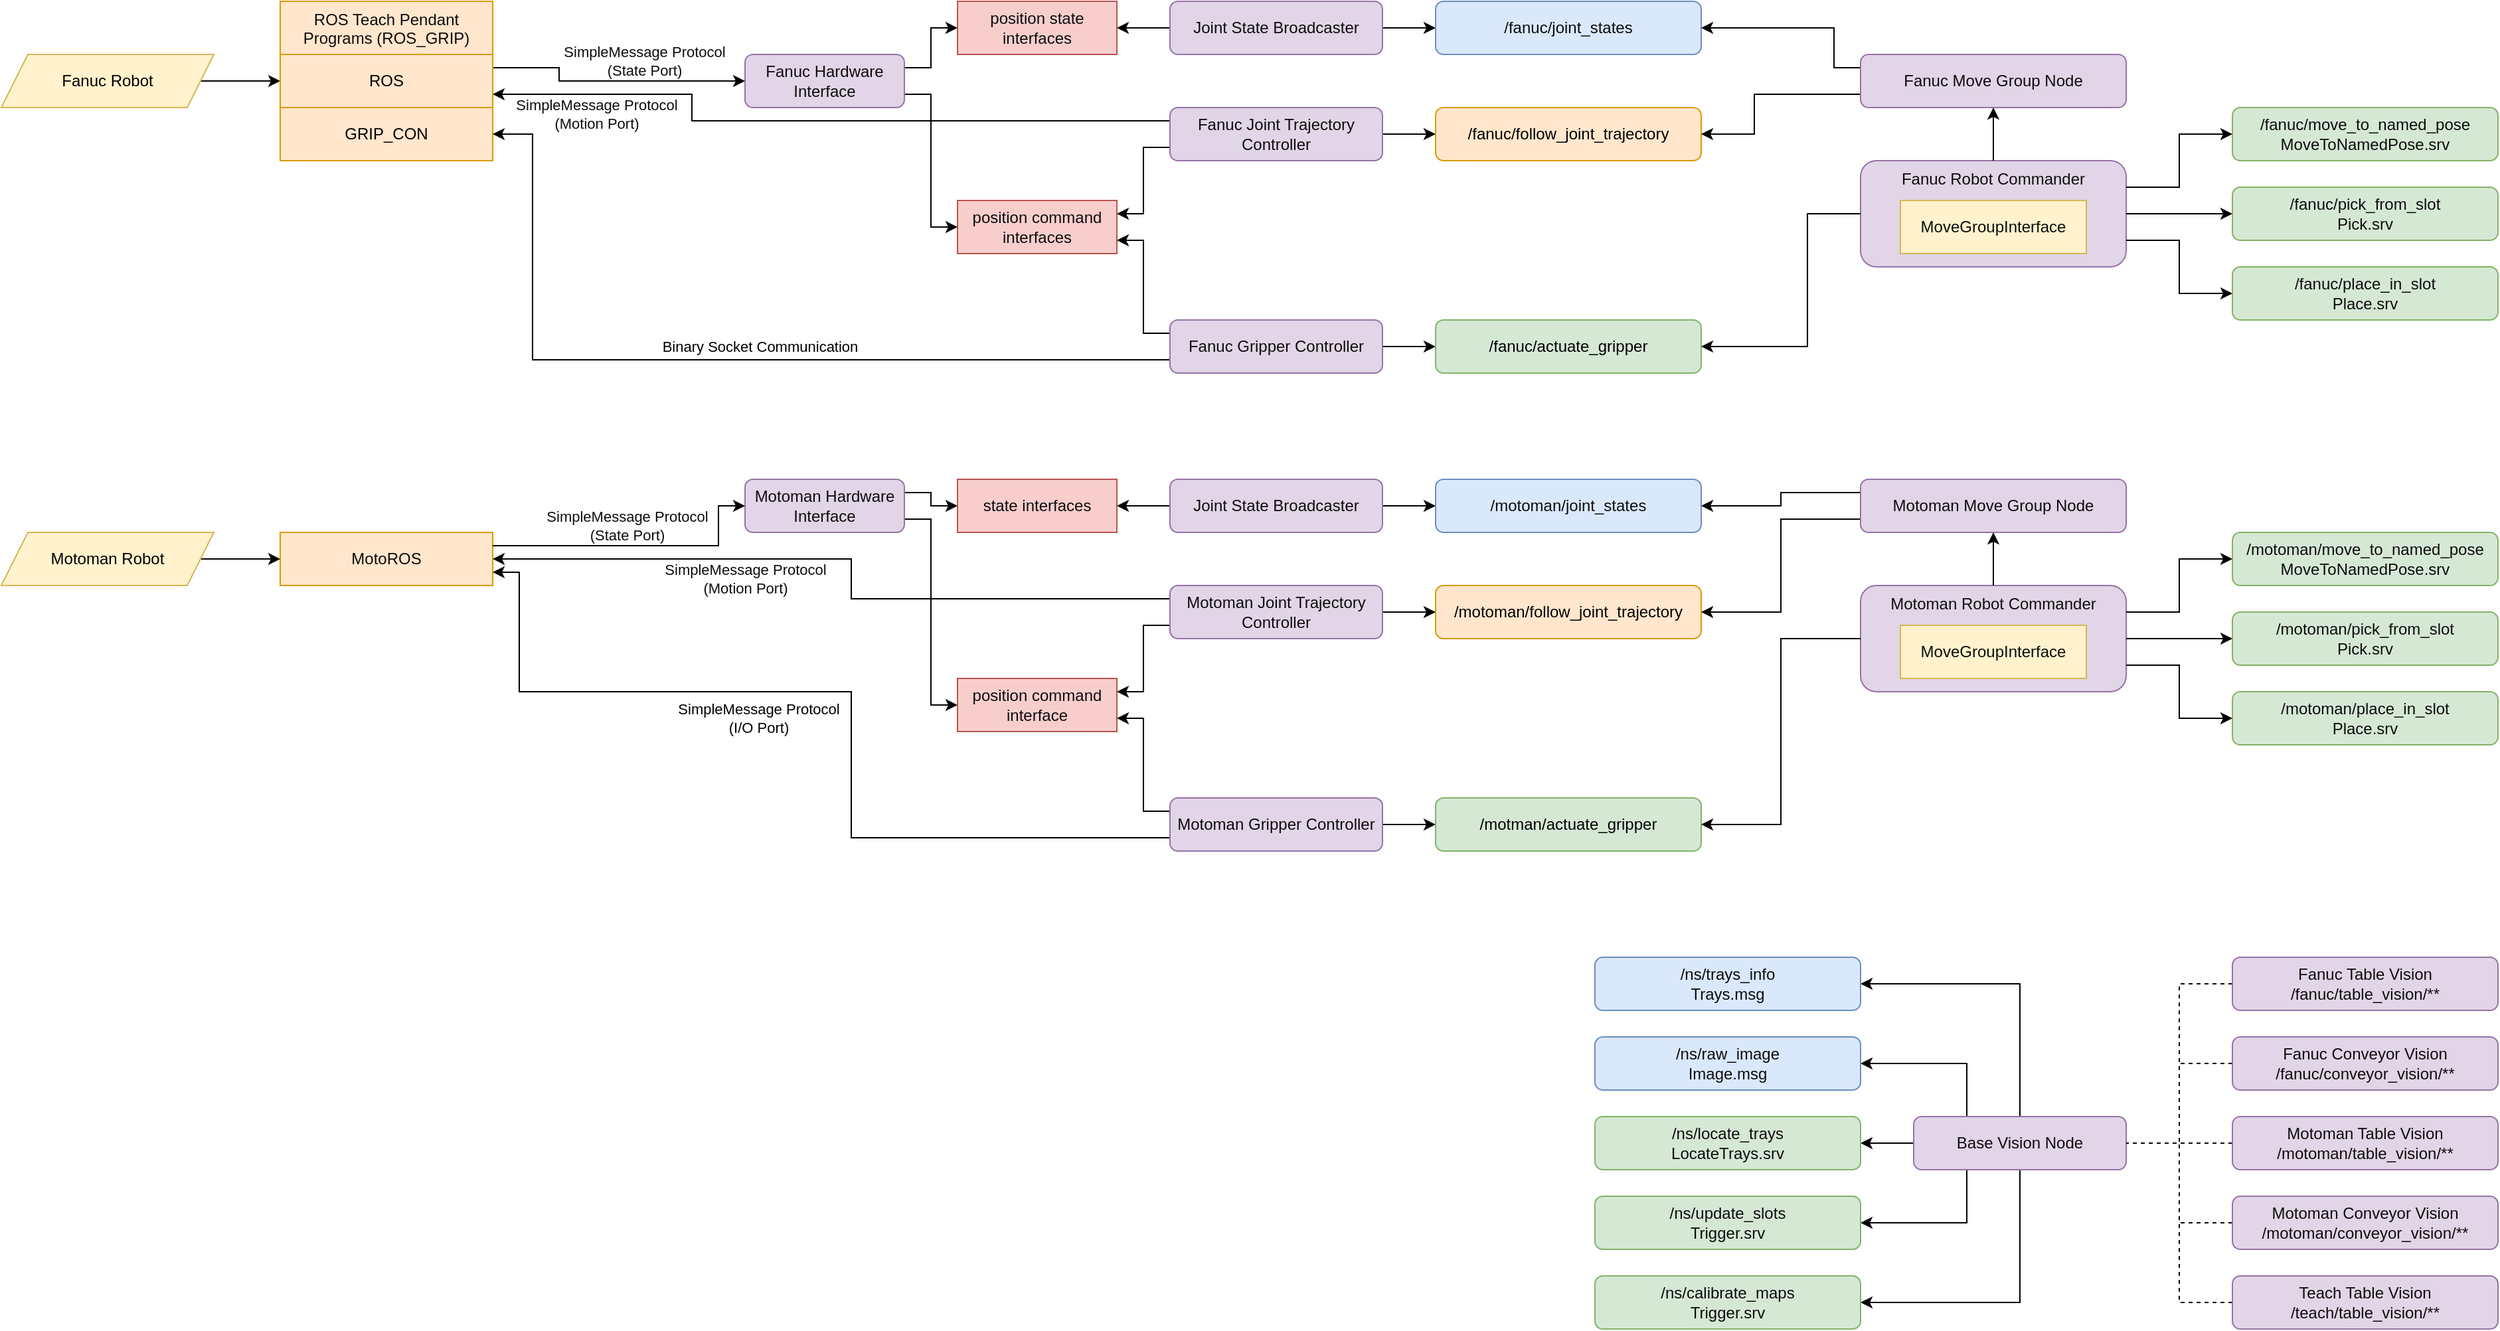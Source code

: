 <mxfile version="24.8.0">
  <diagram id="QBUHHT3jVOCJc5poJwKL" name="node_diagram">
    <mxGraphModel dx="1640" dy="1138" grid="1" gridSize="10" guides="1" tooltips="1" connect="1" arrows="1" fold="1" page="1" pageScale="1" pageWidth="3000" pageHeight="1500" math="0" shadow="0">
      <root>
        <mxCell id="0" />
        <mxCell id="1" parent="0" />
        <mxCell id="3qK1JiZfvpJ62H7woJvW-8" value="ROS Teach Pendant Programs (ROS_GRIP)" style="rounded=0;whiteSpace=wrap;html=1;fillColor=#ffe6cc;strokeColor=#d79b00;fontColor=#0d0d0d;horizontal=1;verticalAlign=top;" parent="1" vertex="1">
          <mxGeometry x="290" y="120" width="160" height="120" as="geometry" />
        </mxCell>
        <mxCell id="3qK1JiZfvpJ62H7woJvW-1" style="edgeStyle=orthogonalEdgeStyle;rounded=0;orthogonalLoop=1;jettySize=auto;html=1;exitX=1;exitY=0.5;exitDx=0;exitDy=0;entryX=0;entryY=0.5;entryDx=0;entryDy=0;fontColor=#0d0d0d;" parent="1" source="3qK1JiZfvpJ62H7woJvW-2" target="3qK1JiZfvpJ62H7woJvW-8" edge="1">
          <mxGeometry relative="1" as="geometry" />
        </mxCell>
        <mxCell id="3qK1JiZfvpJ62H7woJvW-2" value="Fanuc Robot" style="shape=parallelogram;perimeter=parallelogramPerimeter;whiteSpace=wrap;html=1;fixedSize=1;fillColor=#fff2cc;strokeColor=#d6b656;" parent="1" vertex="1">
          <mxGeometry x="80" y="160" width="160" height="40" as="geometry" />
        </mxCell>
        <mxCell id="3qK1JiZfvpJ62H7woJvW-21" style="edgeStyle=orthogonalEdgeStyle;rounded=0;orthogonalLoop=1;jettySize=auto;html=1;exitX=1;exitY=0.25;exitDx=0;exitDy=0;entryX=0;entryY=0.5;entryDx=0;entryDy=0;" parent="1" source="3qK1JiZfvpJ62H7woJvW-5" target="3qK1JiZfvpJ62H7woJvW-9" edge="1">
          <mxGeometry relative="1" as="geometry" />
        </mxCell>
        <mxCell id="3qK1JiZfvpJ62H7woJvW-23" style="edgeStyle=orthogonalEdgeStyle;rounded=0;orthogonalLoop=1;jettySize=auto;html=1;exitX=1;exitY=0.75;exitDx=0;exitDy=0;entryX=0;entryY=0.5;entryDx=0;entryDy=0;" parent="1" source="3qK1JiZfvpJ62H7woJvW-5" target="3qK1JiZfvpJ62H7woJvW-10" edge="1">
          <mxGeometry relative="1" as="geometry" />
        </mxCell>
        <mxCell id="3qK1JiZfvpJ62H7woJvW-5" value="Fanuc Hardware Interface" style="rounded=1;whiteSpace=wrap;html=1;fillColor=#e1d5e7;strokeColor=#9673a6;fontColor=#0d0d0d;" parent="1" vertex="1">
          <mxGeometry x="640" y="160" width="120" height="40" as="geometry" />
        </mxCell>
        <mxCell id="3qK1JiZfvpJ62H7woJvW-6" style="edgeStyle=orthogonalEdgeStyle;rounded=0;orthogonalLoop=1;jettySize=auto;html=1;exitX=1;exitY=0.25;exitDx=0;exitDy=0;entryX=0;entryY=0.5;entryDx=0;entryDy=0;startArrow=none;startFill=0;fontColor=#0d0d0d;" parent="1" source="3qK1JiZfvpJ62H7woJvW-19" target="3qK1JiZfvpJ62H7woJvW-5" edge="1">
          <mxGeometry relative="1" as="geometry">
            <Array as="points">
              <mxPoint x="500" y="170" />
              <mxPoint x="500" y="180" />
            </Array>
            <mxPoint x="450.0" y="170" as="sourcePoint" />
            <mxPoint x="650.0" y="180" as="targetPoint" />
          </mxGeometry>
        </mxCell>
        <mxCell id="3qK1JiZfvpJ62H7woJvW-7" value="SimpleMessage Protocol&lt;br&gt;(State Port)" style="edgeLabel;html=1;align=center;verticalAlign=middle;resizable=0;points=[];fontColor=#0d0d0d;labelBackgroundColor=none;" parent="3qK1JiZfvpJ62H7woJvW-6" vertex="1" connectable="0">
          <mxGeometry x="0.25" y="-1" relative="1" as="geometry">
            <mxPoint x="-1" y="-16" as="offset" />
          </mxGeometry>
        </mxCell>
        <mxCell id="3qK1JiZfvpJ62H7woJvW-27" value="SimpleMessage Protocol&lt;br&gt;(Motion Port)" style="edgeLabel;html=1;align=center;verticalAlign=middle;resizable=0;points=[];fontColor=#0d0d0d;labelBackgroundColor=none;" parent="3qK1JiZfvpJ62H7woJvW-6" vertex="1" connectable="0">
          <mxGeometry x="0.25" y="-1" relative="1" as="geometry">
            <mxPoint x="-37" y="24" as="offset" />
          </mxGeometry>
        </mxCell>
        <mxCell id="3qK1JiZfvpJ62H7woJvW-9" value="position state interfaces" style="rounded=0;whiteSpace=wrap;html=1;fillColor=#f8cecc;strokeColor=#b85450;fontColor=#0d0d0d;" parent="1" vertex="1">
          <mxGeometry x="800" y="120" width="120" height="40" as="geometry" />
        </mxCell>
        <mxCell id="3qK1JiZfvpJ62H7woJvW-10" value="position command interfaces" style="rounded=0;whiteSpace=wrap;html=1;fillColor=#f8cecc;strokeColor=#b85450;fontColor=#0d0d0d;" parent="1" vertex="1">
          <mxGeometry x="800" y="270" width="120" height="40" as="geometry" />
        </mxCell>
        <mxCell id="3qK1JiZfvpJ62H7woJvW-11" style="edgeStyle=orthogonalEdgeStyle;rounded=0;orthogonalLoop=1;jettySize=auto;html=1;exitX=1;exitY=0.5;exitDx=0;exitDy=0;entryX=0;entryY=0.5;entryDx=0;entryDy=0;fontColor=#0d0d0d;" parent="1" source="3qK1JiZfvpJ62H7woJvW-13" target="3qK1JiZfvpJ62H7woJvW-17" edge="1">
          <mxGeometry relative="1" as="geometry" />
        </mxCell>
        <mxCell id="3qK1JiZfvpJ62H7woJvW-12" style="edgeStyle=orthogonalEdgeStyle;rounded=0;orthogonalLoop=1;jettySize=auto;html=1;exitX=0;exitY=0.5;exitDx=0;exitDy=0;fontColor=#0d0d0d;" parent="1" source="3qK1JiZfvpJ62H7woJvW-13" target="3qK1JiZfvpJ62H7woJvW-9" edge="1">
          <mxGeometry relative="1" as="geometry" />
        </mxCell>
        <mxCell id="3qK1JiZfvpJ62H7woJvW-13" value="Joint State Broadcaster" style="rounded=1;whiteSpace=wrap;html=1;fillColor=#e1d5e7;strokeColor=#9673a6;fontColor=#0d0d0d;" parent="1" vertex="1">
          <mxGeometry x="960" y="120" width="160" height="40" as="geometry" />
        </mxCell>
        <mxCell id="3qK1JiZfvpJ62H7woJvW-14" style="edgeStyle=orthogonalEdgeStyle;rounded=0;orthogonalLoop=1;jettySize=auto;html=1;exitX=1;exitY=0.5;exitDx=0;exitDy=0;entryX=0;entryY=0.5;entryDx=0;entryDy=0;fontColor=#0d0d0d;" parent="1" source="3qK1JiZfvpJ62H7woJvW-16" target="3qK1JiZfvpJ62H7woJvW-18" edge="1">
          <mxGeometry relative="1" as="geometry" />
        </mxCell>
        <mxCell id="3qK1JiZfvpJ62H7woJvW-26" style="edgeStyle=orthogonalEdgeStyle;rounded=0;orthogonalLoop=1;jettySize=auto;html=1;exitX=0;exitY=0.25;exitDx=0;exitDy=0;entryX=1;entryY=0.75;entryDx=0;entryDy=0;" parent="1" source="3qK1JiZfvpJ62H7woJvW-16" target="3qK1JiZfvpJ62H7woJvW-19" edge="1">
          <mxGeometry relative="1" as="geometry">
            <Array as="points">
              <mxPoint x="600" y="210" />
              <mxPoint x="600" y="190" />
            </Array>
          </mxGeometry>
        </mxCell>
        <mxCell id="3qK1JiZfvpJ62H7woJvW-34" style="edgeStyle=orthogonalEdgeStyle;rounded=0;orthogonalLoop=1;jettySize=auto;html=1;exitX=0;exitY=0.75;exitDx=0;exitDy=0;entryX=1;entryY=0.25;entryDx=0;entryDy=0;" parent="1" source="3qK1JiZfvpJ62H7woJvW-16" target="3qK1JiZfvpJ62H7woJvW-10" edge="1">
          <mxGeometry relative="1" as="geometry" />
        </mxCell>
        <mxCell id="3qK1JiZfvpJ62H7woJvW-16" value="Fanuc Joint Trajectory Controller" style="rounded=1;whiteSpace=wrap;html=1;fillColor=#e1d5e7;strokeColor=#9673a6;fontColor=#0d0d0d;" parent="1" vertex="1">
          <mxGeometry x="960" y="200" width="160" height="40" as="geometry" />
        </mxCell>
        <mxCell id="3qK1JiZfvpJ62H7woJvW-17" value="/fanuc/joint_states" style="rounded=1;whiteSpace=wrap;html=1;fillColor=#dae8fc;strokeColor=#6c8ebf;fontColor=#0d0d0d;" parent="1" vertex="1">
          <mxGeometry x="1160" y="120" width="200" height="40" as="geometry" />
        </mxCell>
        <mxCell id="3qK1JiZfvpJ62H7woJvW-18" value="/fanuc/follow_joint_trajectory" style="rounded=1;whiteSpace=wrap;html=1;fillColor=#ffe6cc;strokeColor=#d79b00;" parent="1" vertex="1">
          <mxGeometry x="1160" y="200" width="200" height="40" as="geometry" />
        </mxCell>
        <mxCell id="3qK1JiZfvpJ62H7woJvW-19" value="ROS" style="rounded=0;whiteSpace=wrap;html=1;fillColor=#ffe6cc;strokeColor=#d79b00;" parent="1" vertex="1">
          <mxGeometry x="290" y="160" width="160" height="40" as="geometry" />
        </mxCell>
        <mxCell id="3qK1JiZfvpJ62H7woJvW-20" value="GRIP_CON" style="rounded=0;whiteSpace=wrap;html=1;fillColor=#ffe6cc;strokeColor=#d79b00;" parent="1" vertex="1">
          <mxGeometry x="290" y="200" width="160" height="40" as="geometry" />
        </mxCell>
        <mxCell id="3qK1JiZfvpJ62H7woJvW-29" style="edgeStyle=orthogonalEdgeStyle;rounded=0;orthogonalLoop=1;jettySize=auto;html=1;exitX=0;exitY=0.75;exitDx=0;exitDy=0;entryX=1;entryY=0.5;entryDx=0;entryDy=0;" parent="1" source="3qK1JiZfvpJ62H7woJvW-28" target="3qK1JiZfvpJ62H7woJvW-20" edge="1">
          <mxGeometry relative="1" as="geometry">
            <mxPoint x="960.0" y="400" as="sourcePoint" />
            <mxPoint x="450.0" y="230" as="targetPoint" />
            <Array as="points">
              <mxPoint x="480" y="390" />
              <mxPoint x="480" y="220" />
            </Array>
          </mxGeometry>
        </mxCell>
        <mxCell id="3qK1JiZfvpJ62H7woJvW-30" value="Binary Socket Communication" style="edgeLabel;html=1;align=center;verticalAlign=middle;resizable=0;points=[];labelBackgroundColor=none;" parent="3qK1JiZfvpJ62H7woJvW-29" vertex="1" connectable="0">
          <mxGeometry x="-0.037" y="2" relative="1" as="geometry">
            <mxPoint x="18" y="-12" as="offset" />
          </mxGeometry>
        </mxCell>
        <mxCell id="3qK1JiZfvpJ62H7woJvW-32" style="edgeStyle=orthogonalEdgeStyle;rounded=0;orthogonalLoop=1;jettySize=auto;html=1;exitX=1;exitY=0.5;exitDx=0;exitDy=0;entryX=0;entryY=0.5;entryDx=0;entryDy=0;" parent="1" source="3qK1JiZfvpJ62H7woJvW-28" target="3qK1JiZfvpJ62H7woJvW-31" edge="1">
          <mxGeometry relative="1" as="geometry" />
        </mxCell>
        <mxCell id="3qK1JiZfvpJ62H7woJvW-35" style="edgeStyle=orthogonalEdgeStyle;rounded=0;orthogonalLoop=1;jettySize=auto;html=1;exitX=0;exitY=0.25;exitDx=0;exitDy=0;entryX=1;entryY=0.75;entryDx=0;entryDy=0;" parent="1" source="3qK1JiZfvpJ62H7woJvW-28" target="3qK1JiZfvpJ62H7woJvW-10" edge="1">
          <mxGeometry relative="1" as="geometry" />
        </mxCell>
        <mxCell id="3qK1JiZfvpJ62H7woJvW-28" value="Fanuc Gripper Controller" style="rounded=1;whiteSpace=wrap;html=1;fillColor=#e1d5e7;strokeColor=#9673a6;fontColor=#0d0d0d;" parent="1" vertex="1">
          <mxGeometry x="960" y="360" width="160" height="40" as="geometry" />
        </mxCell>
        <mxCell id="3qK1JiZfvpJ62H7woJvW-31" value="/fanuc/actuate_gripper" style="rounded=1;whiteSpace=wrap;html=1;fillColor=#d5e8d4;strokeColor=#82b366;" parent="1" vertex="1">
          <mxGeometry x="1160" y="360" width="200" height="40" as="geometry" />
        </mxCell>
        <mxCell id="3qK1JiZfvpJ62H7woJvW-36" value="MotoROS" style="rounded=0;whiteSpace=wrap;html=1;fillColor=#ffe6cc;strokeColor=#d79b00;fontColor=#0d0d0d;horizontal=1;verticalAlign=middle;" parent="1" vertex="1">
          <mxGeometry x="290" y="520" width="160" height="40" as="geometry" />
        </mxCell>
        <mxCell id="3qK1JiZfvpJ62H7woJvW-37" style="edgeStyle=orthogonalEdgeStyle;rounded=0;orthogonalLoop=1;jettySize=auto;html=1;exitX=1;exitY=0.5;exitDx=0;exitDy=0;entryX=0;entryY=0.5;entryDx=0;entryDy=0;fontColor=#0d0d0d;" parent="1" source="3qK1JiZfvpJ62H7woJvW-38" target="3qK1JiZfvpJ62H7woJvW-36" edge="1">
          <mxGeometry relative="1" as="geometry" />
        </mxCell>
        <mxCell id="3qK1JiZfvpJ62H7woJvW-38" value="Motoman Robot" style="shape=parallelogram;perimeter=parallelogramPerimeter;whiteSpace=wrap;html=1;fixedSize=1;fillColor=#fff2cc;strokeColor=#d6b656;" parent="1" vertex="1">
          <mxGeometry x="80" y="520" width="160" height="40" as="geometry" />
        </mxCell>
        <mxCell id="3qK1JiZfvpJ62H7woJvW-39" style="edgeStyle=orthogonalEdgeStyle;rounded=0;orthogonalLoop=1;jettySize=auto;html=1;exitX=1;exitY=0.25;exitDx=0;exitDy=0;entryX=0;entryY=0.5;entryDx=0;entryDy=0;" parent="1" source="3qK1JiZfvpJ62H7woJvW-41" target="3qK1JiZfvpJ62H7woJvW-45" edge="1">
          <mxGeometry relative="1" as="geometry" />
        </mxCell>
        <mxCell id="3qK1JiZfvpJ62H7woJvW-40" style="edgeStyle=orthogonalEdgeStyle;rounded=0;orthogonalLoop=1;jettySize=auto;html=1;exitX=1;exitY=0.75;exitDx=0;exitDy=0;entryX=0;entryY=0.5;entryDx=0;entryDy=0;" parent="1" source="3qK1JiZfvpJ62H7woJvW-41" target="3qK1JiZfvpJ62H7woJvW-46" edge="1">
          <mxGeometry relative="1" as="geometry" />
        </mxCell>
        <mxCell id="3qK1JiZfvpJ62H7woJvW-41" value="Motoman Hardware Interface" style="rounded=1;whiteSpace=wrap;html=1;fillColor=#e1d5e7;strokeColor=#9673a6;fontColor=#0d0d0d;" parent="1" vertex="1">
          <mxGeometry x="640" y="480" width="120" height="40" as="geometry" />
        </mxCell>
        <mxCell id="3qK1JiZfvpJ62H7woJvW-42" style="edgeStyle=orthogonalEdgeStyle;rounded=0;orthogonalLoop=1;jettySize=auto;html=1;exitX=1;exitY=0.25;exitDx=0;exitDy=0;entryX=0;entryY=0.5;entryDx=0;entryDy=0;startArrow=none;startFill=0;fontColor=#0d0d0d;" parent="1" target="3qK1JiZfvpJ62H7woJvW-41" edge="1">
          <mxGeometry relative="1" as="geometry">
            <Array as="points">
              <mxPoint x="620" y="530" />
              <mxPoint x="620" y="500" />
            </Array>
            <mxPoint x="450" y="530" as="sourcePoint" />
            <mxPoint x="650.0" y="540" as="targetPoint" />
          </mxGeometry>
        </mxCell>
        <mxCell id="3qK1JiZfvpJ62H7woJvW-43" value="SimpleMessage Protocol&lt;br&gt;(State Port)" style="edgeLabel;html=1;align=center;verticalAlign=middle;resizable=0;points=[];fontColor=#0d0d0d;labelBackgroundColor=none;" parent="3qK1JiZfvpJ62H7woJvW-42" vertex="1" connectable="0">
          <mxGeometry x="0.25" y="-1" relative="1" as="geometry">
            <mxPoint x="-37" y="-16" as="offset" />
          </mxGeometry>
        </mxCell>
        <mxCell id="3qK1JiZfvpJ62H7woJvW-44" value="SimpleMessage Protocol&lt;br&gt;(Motion Port)" style="edgeLabel;html=1;align=center;verticalAlign=middle;resizable=0;points=[];fontColor=#0d0d0d;labelBackgroundColor=none;" parent="3qK1JiZfvpJ62H7woJvW-42" vertex="1" connectable="0">
          <mxGeometry x="0.25" y="-1" relative="1" as="geometry">
            <mxPoint x="52" y="24" as="offset" />
          </mxGeometry>
        </mxCell>
        <mxCell id="3qK1JiZfvpJ62H7woJvW-45" value="state interfaces" style="rounded=0;whiteSpace=wrap;html=1;fillColor=#f8cecc;strokeColor=#b85450;fontColor=#0d0d0d;" parent="1" vertex="1">
          <mxGeometry x="800" y="480" width="120" height="40" as="geometry" />
        </mxCell>
        <mxCell id="3qK1JiZfvpJ62H7woJvW-46" value="position command interface" style="rounded=0;whiteSpace=wrap;html=1;fillColor=#f8cecc;strokeColor=#b85450;fontColor=#0d0d0d;" parent="1" vertex="1">
          <mxGeometry x="800" y="630" width="120" height="40" as="geometry" />
        </mxCell>
        <mxCell id="3qK1JiZfvpJ62H7woJvW-47" style="edgeStyle=orthogonalEdgeStyle;rounded=0;orthogonalLoop=1;jettySize=auto;html=1;exitX=1;exitY=0.5;exitDx=0;exitDy=0;entryX=0;entryY=0.5;entryDx=0;entryDy=0;fontColor=#0d0d0d;" parent="1" source="3qK1JiZfvpJ62H7woJvW-49" target="3qK1JiZfvpJ62H7woJvW-54" edge="1">
          <mxGeometry relative="1" as="geometry" />
        </mxCell>
        <mxCell id="3qK1JiZfvpJ62H7woJvW-48" style="edgeStyle=orthogonalEdgeStyle;rounded=0;orthogonalLoop=1;jettySize=auto;html=1;exitX=0;exitY=0.5;exitDx=0;exitDy=0;fontColor=#0d0d0d;" parent="1" source="3qK1JiZfvpJ62H7woJvW-49" target="3qK1JiZfvpJ62H7woJvW-45" edge="1">
          <mxGeometry relative="1" as="geometry" />
        </mxCell>
        <mxCell id="3qK1JiZfvpJ62H7woJvW-49" value="Joint State Broadcaster" style="rounded=1;whiteSpace=wrap;html=1;fillColor=#e1d5e7;strokeColor=#9673a6;fontColor=#0d0d0d;" parent="1" vertex="1">
          <mxGeometry x="960" y="480" width="160" height="40" as="geometry" />
        </mxCell>
        <mxCell id="3qK1JiZfvpJ62H7woJvW-50" style="edgeStyle=orthogonalEdgeStyle;rounded=0;orthogonalLoop=1;jettySize=auto;html=1;exitX=1;exitY=0.5;exitDx=0;exitDy=0;entryX=0;entryY=0.5;entryDx=0;entryDy=0;fontColor=#0d0d0d;" parent="1" source="3qK1JiZfvpJ62H7woJvW-53" target="3qK1JiZfvpJ62H7woJvW-55" edge="1">
          <mxGeometry relative="1" as="geometry" />
        </mxCell>
        <mxCell id="3qK1JiZfvpJ62H7woJvW-51" style="edgeStyle=orthogonalEdgeStyle;rounded=0;orthogonalLoop=1;jettySize=auto;html=1;exitX=0;exitY=0.25;exitDx=0;exitDy=0;entryX=1;entryY=0.5;entryDx=0;entryDy=0;" parent="1" source="3qK1JiZfvpJ62H7woJvW-53" target="3qK1JiZfvpJ62H7woJvW-36" edge="1">
          <mxGeometry relative="1" as="geometry">
            <Array as="points">
              <mxPoint x="720" y="570" />
              <mxPoint x="720" y="540" />
            </Array>
            <mxPoint x="450" y="550" as="targetPoint" />
          </mxGeometry>
        </mxCell>
        <mxCell id="3qK1JiZfvpJ62H7woJvW-52" style="edgeStyle=orthogonalEdgeStyle;rounded=0;orthogonalLoop=1;jettySize=auto;html=1;exitX=0;exitY=0.75;exitDx=0;exitDy=0;entryX=1;entryY=0.25;entryDx=0;entryDy=0;" parent="1" source="3qK1JiZfvpJ62H7woJvW-53" target="3qK1JiZfvpJ62H7woJvW-46" edge="1">
          <mxGeometry relative="1" as="geometry" />
        </mxCell>
        <mxCell id="3qK1JiZfvpJ62H7woJvW-53" value="Motoman Joint Trajectory Controller" style="rounded=1;whiteSpace=wrap;html=1;fillColor=#e1d5e7;strokeColor=#9673a6;fontColor=#0d0d0d;" parent="1" vertex="1">
          <mxGeometry x="960" y="560" width="160" height="40" as="geometry" />
        </mxCell>
        <mxCell id="3qK1JiZfvpJ62H7woJvW-54" value="/motoman/joint_states" style="rounded=1;whiteSpace=wrap;html=1;fillColor=#dae8fc;strokeColor=#6c8ebf;fontColor=#0d0d0d;" parent="1" vertex="1">
          <mxGeometry x="1160" y="480" width="200" height="40" as="geometry" />
        </mxCell>
        <mxCell id="3qK1JiZfvpJ62H7woJvW-55" value="/motoman/follow_joint_trajectory" style="rounded=1;whiteSpace=wrap;html=1;fillColor=#ffe6cc;strokeColor=#d79b00;" parent="1" vertex="1">
          <mxGeometry x="1160" y="560" width="200" height="40" as="geometry" />
        </mxCell>
        <mxCell id="3qK1JiZfvpJ62H7woJvW-60" style="edgeStyle=orthogonalEdgeStyle;rounded=0;orthogonalLoop=1;jettySize=auto;html=1;exitX=1;exitY=0.5;exitDx=0;exitDy=0;entryX=0;entryY=0.5;entryDx=0;entryDy=0;" parent="1" source="3qK1JiZfvpJ62H7woJvW-62" target="3qK1JiZfvpJ62H7woJvW-63" edge="1">
          <mxGeometry relative="1" as="geometry" />
        </mxCell>
        <mxCell id="3qK1JiZfvpJ62H7woJvW-61" style="edgeStyle=orthogonalEdgeStyle;rounded=0;orthogonalLoop=1;jettySize=auto;html=1;exitX=0;exitY=0.25;exitDx=0;exitDy=0;entryX=1;entryY=0.75;entryDx=0;entryDy=0;" parent="1" source="3qK1JiZfvpJ62H7woJvW-62" target="3qK1JiZfvpJ62H7woJvW-46" edge="1">
          <mxGeometry relative="1" as="geometry" />
        </mxCell>
        <mxCell id="3qK1JiZfvpJ62H7woJvW-64" style="edgeStyle=orthogonalEdgeStyle;rounded=0;orthogonalLoop=1;jettySize=auto;html=1;exitX=0;exitY=0.75;exitDx=0;exitDy=0;entryX=1;entryY=0.75;entryDx=0;entryDy=0;" parent="1" source="3qK1JiZfvpJ62H7woJvW-62" target="3qK1JiZfvpJ62H7woJvW-36" edge="1">
          <mxGeometry relative="1" as="geometry">
            <Array as="points">
              <mxPoint x="720" y="750" />
              <mxPoint x="720" y="640" />
              <mxPoint x="470" y="640" />
              <mxPoint x="470" y="550" />
            </Array>
          </mxGeometry>
        </mxCell>
        <mxCell id="3qK1JiZfvpJ62H7woJvW-66" value="SimpleMessage Protocol&lt;div&gt;(I/O Port)&lt;/div&gt;" style="edgeLabel;html=1;align=center;verticalAlign=middle;resizable=0;points=[];labelBackgroundColor=none;" parent="3qK1JiZfvpJ62H7woJvW-64" vertex="1" connectable="0">
          <mxGeometry x="0.037" y="1" relative="1" as="geometry">
            <mxPoint x="-52" y="19" as="offset" />
          </mxGeometry>
        </mxCell>
        <mxCell id="3qK1JiZfvpJ62H7woJvW-62" value="Motoman Gripper Controller" style="rounded=1;whiteSpace=wrap;html=1;fillColor=#e1d5e7;strokeColor=#9673a6;fontColor=#0d0d0d;" parent="1" vertex="1">
          <mxGeometry x="960" y="720" width="160" height="40" as="geometry" />
        </mxCell>
        <mxCell id="3qK1JiZfvpJ62H7woJvW-63" value="/motman/actuate_gripper" style="rounded=1;whiteSpace=wrap;html=1;fillColor=#d5e8d4;strokeColor=#82b366;" parent="1" vertex="1">
          <mxGeometry x="1160" y="720" width="200" height="40" as="geometry" />
        </mxCell>
        <mxCell id="mMcJlgv2Vi7-TSQJx2wT-1" value="&lt;span style=&quot;border-color: var(--border-color);&quot;&gt;/fanuc/pick_from_slot&lt;/span&gt;&lt;div style=&quot;border-color: var(--border-color);&quot;&gt;Pick.srv&lt;/div&gt;" style="rounded=1;whiteSpace=wrap;html=1;fillColor=#d5e8d4;strokeColor=#82b366;fontColor=#0d0d0d;" parent="1" vertex="1">
          <mxGeometry x="1760" y="260" width="200" height="40" as="geometry" />
        </mxCell>
        <mxCell id="mMcJlgv2Vi7-TSQJx2wT-2" value="/fanuc/place_in_slot&lt;div style=&quot;border-color: var(--border-color);&quot;&gt;Place.srv&lt;/div&gt;" style="rounded=1;whiteSpace=wrap;html=1;fillColor=#d5e8d4;strokeColor=#82b366;fontColor=#0d0d0d;" parent="1" vertex="1">
          <mxGeometry x="1760" y="320" width="200" height="40" as="geometry" />
        </mxCell>
        <mxCell id="mMcJlgv2Vi7-TSQJx2wT-8" style="edgeStyle=orthogonalEdgeStyle;rounded=0;orthogonalLoop=1;jettySize=auto;html=1;exitX=0;exitY=0.25;exitDx=0;exitDy=0;entryX=1;entryY=0.5;entryDx=0;entryDy=0;" parent="1" source="mMcJlgv2Vi7-TSQJx2wT-3" target="3qK1JiZfvpJ62H7woJvW-17" edge="1">
          <mxGeometry relative="1" as="geometry">
            <Array as="points">
              <mxPoint x="1460" y="170" />
              <mxPoint x="1460" y="140" />
            </Array>
          </mxGeometry>
        </mxCell>
        <mxCell id="mMcJlgv2Vi7-TSQJx2wT-9" style="edgeStyle=orthogonalEdgeStyle;rounded=0;orthogonalLoop=1;jettySize=auto;html=1;exitX=0;exitY=0.75;exitDx=0;exitDy=0;entryX=1;entryY=0.5;entryDx=0;entryDy=0;" parent="1" source="mMcJlgv2Vi7-TSQJx2wT-3" target="3qK1JiZfvpJ62H7woJvW-18" edge="1">
          <mxGeometry relative="1" as="geometry">
            <Array as="points">
              <mxPoint x="1400" y="190" />
              <mxPoint x="1400" y="220" />
            </Array>
          </mxGeometry>
        </mxCell>
        <mxCell id="mMcJlgv2Vi7-TSQJx2wT-3" value="Fanuc Move Group Node" style="rounded=1;whiteSpace=wrap;html=1;fillColor=#e1d5e7;strokeColor=#9673a6;fontColor=#0d0d0d;verticalAlign=middle;" parent="1" vertex="1">
          <mxGeometry x="1480" y="160" width="200" height="40" as="geometry" />
        </mxCell>
        <mxCell id="mMcJlgv2Vi7-TSQJx2wT-4" value="" style="group" parent="1" vertex="1" connectable="0">
          <mxGeometry x="1480" y="240" width="200" height="80" as="geometry" />
        </mxCell>
        <mxCell id="mMcJlgv2Vi7-TSQJx2wT-5" value="Fanuc Robot Commander" style="rounded=1;whiteSpace=wrap;html=1;fillColor=#e1d5e7;strokeColor=#9673a6;fontColor=#0d0d0d;verticalAlign=top;" parent="mMcJlgv2Vi7-TSQJx2wT-4" vertex="1">
          <mxGeometry width="200" height="80" as="geometry" />
        </mxCell>
        <mxCell id="mMcJlgv2Vi7-TSQJx2wT-6" value="MoveGroupInterface" style="rounded=0;whiteSpace=wrap;html=1;fillColor=#fff2cc;strokeColor=#d6b656;fontColor=#0d0d0d;" parent="mMcJlgv2Vi7-TSQJx2wT-4" vertex="1">
          <mxGeometry x="30" y="30" width="140" height="40" as="geometry" />
        </mxCell>
        <mxCell id="mMcJlgv2Vi7-TSQJx2wT-7" value="/fanuc/move_to_named_pose&lt;div&gt;MoveToNamedPose.srv&lt;/div&gt;" style="rounded=1;whiteSpace=wrap;html=1;fillColor=#d5e8d4;strokeColor=#82b366;fontColor=#0d0d0d;" parent="1" vertex="1">
          <mxGeometry x="1760" y="200" width="200" height="40" as="geometry" />
        </mxCell>
        <mxCell id="mMcJlgv2Vi7-TSQJx2wT-10" style="edgeStyle=orthogonalEdgeStyle;rounded=0;orthogonalLoop=1;jettySize=auto;html=1;exitX=0.5;exitY=0;exitDx=0;exitDy=0;entryX=0.5;entryY=1;entryDx=0;entryDy=0;" parent="1" source="mMcJlgv2Vi7-TSQJx2wT-5" target="mMcJlgv2Vi7-TSQJx2wT-3" edge="1">
          <mxGeometry relative="1" as="geometry" />
        </mxCell>
        <mxCell id="mMcJlgv2Vi7-TSQJx2wT-11" style="edgeStyle=orthogonalEdgeStyle;rounded=0;orthogonalLoop=1;jettySize=auto;html=1;exitX=1;exitY=0.25;exitDx=0;exitDy=0;entryX=0;entryY=0.5;entryDx=0;entryDy=0;" parent="1" source="mMcJlgv2Vi7-TSQJx2wT-5" target="mMcJlgv2Vi7-TSQJx2wT-7" edge="1">
          <mxGeometry relative="1" as="geometry" />
        </mxCell>
        <mxCell id="mMcJlgv2Vi7-TSQJx2wT-12" style="edgeStyle=orthogonalEdgeStyle;rounded=0;orthogonalLoop=1;jettySize=auto;html=1;exitX=1;exitY=0.5;exitDx=0;exitDy=0;entryX=0;entryY=0.5;entryDx=0;entryDy=0;" parent="1" source="mMcJlgv2Vi7-TSQJx2wT-5" target="mMcJlgv2Vi7-TSQJx2wT-1" edge="1">
          <mxGeometry relative="1" as="geometry" />
        </mxCell>
        <mxCell id="mMcJlgv2Vi7-TSQJx2wT-13" style="edgeStyle=orthogonalEdgeStyle;rounded=0;orthogonalLoop=1;jettySize=auto;html=1;exitX=1;exitY=0.75;exitDx=0;exitDy=0;entryX=0;entryY=0.5;entryDx=0;entryDy=0;" parent="1" source="mMcJlgv2Vi7-TSQJx2wT-5" target="mMcJlgv2Vi7-TSQJx2wT-2" edge="1">
          <mxGeometry relative="1" as="geometry" />
        </mxCell>
        <mxCell id="mMcJlgv2Vi7-TSQJx2wT-14" style="edgeStyle=orthogonalEdgeStyle;rounded=0;orthogonalLoop=1;jettySize=auto;html=1;exitX=0;exitY=0.5;exitDx=0;exitDy=0;entryX=1;entryY=0.5;entryDx=0;entryDy=0;" parent="1" source="mMcJlgv2Vi7-TSQJx2wT-5" target="3qK1JiZfvpJ62H7woJvW-31" edge="1">
          <mxGeometry relative="1" as="geometry">
            <Array as="points">
              <mxPoint x="1440" y="280" />
              <mxPoint x="1440" y="380" />
            </Array>
          </mxGeometry>
        </mxCell>
        <mxCell id="mMcJlgv2Vi7-TSQJx2wT-15" value="&lt;span style=&quot;border-color: var(--border-color);&quot;&gt;/motoman/pick_from_slot&lt;/span&gt;&lt;div style=&quot;border-color: var(--border-color);&quot;&gt;Pick.srv&lt;/div&gt;" style="rounded=1;whiteSpace=wrap;html=1;fillColor=#d5e8d4;strokeColor=#82b366;fontColor=#0d0d0d;" parent="1" vertex="1">
          <mxGeometry x="1760" y="580" width="200" height="40" as="geometry" />
        </mxCell>
        <mxCell id="mMcJlgv2Vi7-TSQJx2wT-16" value="/motoman/place_in_slot&lt;div style=&quot;border-color: var(--border-color);&quot;&gt;Place.srv&lt;/div&gt;" style="rounded=1;whiteSpace=wrap;html=1;fillColor=#d5e8d4;strokeColor=#82b366;fontColor=#0d0d0d;" parent="1" vertex="1">
          <mxGeometry x="1760" y="640" width="200" height="40" as="geometry" />
        </mxCell>
        <mxCell id="mMcJlgv2Vi7-TSQJx2wT-26" style="edgeStyle=orthogonalEdgeStyle;rounded=0;orthogonalLoop=1;jettySize=auto;html=1;exitX=0;exitY=0.25;exitDx=0;exitDy=0;entryX=1;entryY=0.5;entryDx=0;entryDy=0;" parent="1" source="mMcJlgv2Vi7-TSQJx2wT-17" target="3qK1JiZfvpJ62H7woJvW-54" edge="1">
          <mxGeometry relative="1" as="geometry" />
        </mxCell>
        <mxCell id="mMcJlgv2Vi7-TSQJx2wT-27" style="edgeStyle=orthogonalEdgeStyle;rounded=0;orthogonalLoop=1;jettySize=auto;html=1;exitX=0;exitY=0.75;exitDx=0;exitDy=0;entryX=1;entryY=0.5;entryDx=0;entryDy=0;" parent="1" source="mMcJlgv2Vi7-TSQJx2wT-17" target="3qK1JiZfvpJ62H7woJvW-55" edge="1">
          <mxGeometry relative="1" as="geometry" />
        </mxCell>
        <mxCell id="mMcJlgv2Vi7-TSQJx2wT-17" value="Motoman Move Group Node" style="rounded=1;whiteSpace=wrap;html=1;fillColor=#e1d5e7;strokeColor=#9673a6;fontColor=#0d0d0d;verticalAlign=middle;" parent="1" vertex="1">
          <mxGeometry x="1480" y="480" width="200" height="40" as="geometry" />
        </mxCell>
        <mxCell id="mMcJlgv2Vi7-TSQJx2wT-18" value="" style="group" parent="1" vertex="1" connectable="0">
          <mxGeometry x="1480" y="560" width="200" height="80" as="geometry" />
        </mxCell>
        <mxCell id="mMcJlgv2Vi7-TSQJx2wT-19" value="Motoman Robot Commander" style="rounded=1;whiteSpace=wrap;html=1;fillColor=#e1d5e7;strokeColor=#9673a6;fontColor=#0d0d0d;verticalAlign=top;" parent="mMcJlgv2Vi7-TSQJx2wT-18" vertex="1">
          <mxGeometry width="200" height="80" as="geometry" />
        </mxCell>
        <mxCell id="mMcJlgv2Vi7-TSQJx2wT-20" value="MoveGroupInterface" style="rounded=0;whiteSpace=wrap;html=1;fillColor=#fff2cc;strokeColor=#d6b656;fontColor=#0d0d0d;" parent="mMcJlgv2Vi7-TSQJx2wT-18" vertex="1">
          <mxGeometry x="30" y="30" width="140" height="40" as="geometry" />
        </mxCell>
        <mxCell id="mMcJlgv2Vi7-TSQJx2wT-21" value="/motoman/move_to_named_pose&lt;div&gt;MoveToNamedPose.srv&lt;/div&gt;" style="rounded=1;whiteSpace=wrap;html=1;fillColor=#d5e8d4;strokeColor=#82b366;fontColor=#0d0d0d;" parent="1" vertex="1">
          <mxGeometry x="1760" y="520" width="200" height="40" as="geometry" />
        </mxCell>
        <mxCell id="mMcJlgv2Vi7-TSQJx2wT-22" style="edgeStyle=orthogonalEdgeStyle;rounded=0;orthogonalLoop=1;jettySize=auto;html=1;exitX=0.5;exitY=0;exitDx=0;exitDy=0;entryX=0.5;entryY=1;entryDx=0;entryDy=0;" parent="1" source="mMcJlgv2Vi7-TSQJx2wT-19" target="mMcJlgv2Vi7-TSQJx2wT-17" edge="1">
          <mxGeometry relative="1" as="geometry" />
        </mxCell>
        <mxCell id="mMcJlgv2Vi7-TSQJx2wT-23" style="edgeStyle=orthogonalEdgeStyle;rounded=0;orthogonalLoop=1;jettySize=auto;html=1;exitX=1;exitY=0.25;exitDx=0;exitDy=0;entryX=0;entryY=0.5;entryDx=0;entryDy=0;" parent="1" source="mMcJlgv2Vi7-TSQJx2wT-19" target="mMcJlgv2Vi7-TSQJx2wT-21" edge="1">
          <mxGeometry relative="1" as="geometry" />
        </mxCell>
        <mxCell id="mMcJlgv2Vi7-TSQJx2wT-24" style="edgeStyle=orthogonalEdgeStyle;rounded=0;orthogonalLoop=1;jettySize=auto;html=1;exitX=1;exitY=0.5;exitDx=0;exitDy=0;entryX=0;entryY=0.5;entryDx=0;entryDy=0;" parent="1" source="mMcJlgv2Vi7-TSQJx2wT-19" target="mMcJlgv2Vi7-TSQJx2wT-15" edge="1">
          <mxGeometry relative="1" as="geometry" />
        </mxCell>
        <mxCell id="mMcJlgv2Vi7-TSQJx2wT-25" style="edgeStyle=orthogonalEdgeStyle;rounded=0;orthogonalLoop=1;jettySize=auto;html=1;exitX=1;exitY=0.75;exitDx=0;exitDy=0;entryX=0;entryY=0.5;entryDx=0;entryDy=0;" parent="1" source="mMcJlgv2Vi7-TSQJx2wT-19" target="mMcJlgv2Vi7-TSQJx2wT-16" edge="1">
          <mxGeometry relative="1" as="geometry" />
        </mxCell>
        <mxCell id="mMcJlgv2Vi7-TSQJx2wT-28" style="edgeStyle=orthogonalEdgeStyle;rounded=0;orthogonalLoop=1;jettySize=auto;html=1;exitX=0;exitY=0.5;exitDx=0;exitDy=0;entryX=1;entryY=0.5;entryDx=0;entryDy=0;" parent="1" source="mMcJlgv2Vi7-TSQJx2wT-19" target="3qK1JiZfvpJ62H7woJvW-63" edge="1">
          <mxGeometry relative="1" as="geometry" />
        </mxCell>
        <mxCell id="8bdz1LaCaH4GujnHHJCm-16" style="edgeStyle=orthogonalEdgeStyle;rounded=0;orthogonalLoop=1;jettySize=auto;html=1;exitX=0;exitY=0.5;exitDx=0;exitDy=0;entryX=1;entryY=0.5;entryDx=0;entryDy=0;" parent="1" source="y9fsMtqRyiIpAI7D023--1" target="8bdz1LaCaH4GujnHHJCm-2" edge="1">
          <mxGeometry relative="1" as="geometry" />
        </mxCell>
        <mxCell id="8bdz1LaCaH4GujnHHJCm-18" style="edgeStyle=orthogonalEdgeStyle;rounded=0;orthogonalLoop=1;jettySize=auto;html=1;exitX=0.25;exitY=0;exitDx=0;exitDy=0;entryX=1;entryY=0.5;entryDx=0;entryDy=0;" parent="1" source="y9fsMtqRyiIpAI7D023--1" target="8bdz1LaCaH4GujnHHJCm-3" edge="1">
          <mxGeometry relative="1" as="geometry" />
        </mxCell>
        <mxCell id="8bdz1LaCaH4GujnHHJCm-19" style="edgeStyle=orthogonalEdgeStyle;rounded=0;orthogonalLoop=1;jettySize=auto;html=1;exitX=0.5;exitY=0;exitDx=0;exitDy=0;entryX=1;entryY=0.5;entryDx=0;entryDy=0;" parent="1" source="y9fsMtqRyiIpAI7D023--1" target="8bdz1LaCaH4GujnHHJCm-1" edge="1">
          <mxGeometry relative="1" as="geometry" />
        </mxCell>
        <mxCell id="8bdz1LaCaH4GujnHHJCm-20" style="edgeStyle=orthogonalEdgeStyle;rounded=0;orthogonalLoop=1;jettySize=auto;html=1;exitX=0.25;exitY=1;exitDx=0;exitDy=0;entryX=1;entryY=0.5;entryDx=0;entryDy=0;" parent="1" source="y9fsMtqRyiIpAI7D023--1" target="8bdz1LaCaH4GujnHHJCm-8" edge="1">
          <mxGeometry relative="1" as="geometry" />
        </mxCell>
        <mxCell id="8bdz1LaCaH4GujnHHJCm-21" style="edgeStyle=orthogonalEdgeStyle;rounded=0;orthogonalLoop=1;jettySize=auto;html=1;exitX=0.5;exitY=1;exitDx=0;exitDy=0;entryX=1;entryY=0.5;entryDx=0;entryDy=0;" parent="1" source="y9fsMtqRyiIpAI7D023--1" target="8bdz1LaCaH4GujnHHJCm-5" edge="1">
          <mxGeometry relative="1" as="geometry" />
        </mxCell>
        <mxCell id="y9fsMtqRyiIpAI7D023--1" value="Base Vision Node" style="rounded=1;whiteSpace=wrap;html=1;fillColor=#e1d5e7;strokeColor=#9673a6;fontColor=#0d0d0d;" parent="1" vertex="1">
          <mxGeometry x="1520" y="960" width="160" height="40" as="geometry" />
        </mxCell>
        <mxCell id="8bdz1LaCaH4GujnHHJCm-1" value="/ns/trays_info&lt;div&gt;Trays.msg&lt;/div&gt;" style="rounded=1;whiteSpace=wrap;html=1;fillColor=#dae8fc;strokeColor=#6c8ebf;fontColor=#0d0d0d;" parent="1" vertex="1">
          <mxGeometry x="1280" y="840" width="200" height="40" as="geometry" />
        </mxCell>
        <mxCell id="8bdz1LaCaH4GujnHHJCm-2" value="/ns/locate_trays&lt;div&gt;LocateTrays.srv&lt;/div&gt;" style="rounded=1;whiteSpace=wrap;html=1;fillColor=#d5e8d4;strokeColor=#82b366;fontColor=#0d0d0d;" parent="1" vertex="1">
          <mxGeometry x="1280" y="960" width="200" height="40" as="geometry" />
        </mxCell>
        <mxCell id="8bdz1LaCaH4GujnHHJCm-3" value="/ns/raw_image&lt;div&gt;Image.msg&lt;/div&gt;" style="rounded=1;whiteSpace=wrap;html=1;fillColor=#dae8fc;strokeColor=#6c8ebf;fontColor=#0d0d0d;" parent="1" vertex="1">
          <mxGeometry x="1280" y="900" width="200" height="40" as="geometry" />
        </mxCell>
        <mxCell id="8bdz1LaCaH4GujnHHJCm-5" value="/ns/calibrate_maps&lt;div&gt;Trigger.srv&lt;/div&gt;" style="rounded=1;whiteSpace=wrap;html=1;fillColor=#d5e8d4;strokeColor=#82b366;fontColor=#0d0d0d;" parent="1" vertex="1">
          <mxGeometry x="1280" y="1080" width="200" height="40" as="geometry" />
        </mxCell>
        <mxCell id="8bdz1LaCaH4GujnHHJCm-8" value="/ns/update_slots&lt;div&gt;Trigger.srv&lt;/div&gt;" style="rounded=1;whiteSpace=wrap;html=1;fillColor=#d5e8d4;strokeColor=#82b366;fontColor=#0d0d0d;" parent="1" vertex="1">
          <mxGeometry x="1280" y="1020" width="200" height="40" as="geometry" />
        </mxCell>
        <mxCell id="8bdz1LaCaH4GujnHHJCm-27" style="edgeStyle=orthogonalEdgeStyle;rounded=0;orthogonalLoop=1;jettySize=auto;html=1;exitX=0;exitY=0.5;exitDx=0;exitDy=0;entryX=1;entryY=0.5;entryDx=0;entryDy=0;dashed=1;endArrow=none;endFill=0;" parent="1" source="8bdz1LaCaH4GujnHHJCm-14" target="y9fsMtqRyiIpAI7D023--1" edge="1">
          <mxGeometry relative="1" as="geometry" />
        </mxCell>
        <mxCell id="8bdz1LaCaH4GujnHHJCm-14" value="Fanuc Table Vision&lt;div&gt;/fanuc/table_vision/**&lt;/div&gt;" style="rounded=1;whiteSpace=wrap;html=1;fillColor=#e1d5e7;strokeColor=#9673a6;fontColor=#0d0d0d;" parent="1" vertex="1">
          <mxGeometry x="1760" y="840" width="200" height="40" as="geometry" />
        </mxCell>
        <mxCell id="8bdz1LaCaH4GujnHHJCm-29" style="edgeStyle=orthogonalEdgeStyle;rounded=0;orthogonalLoop=1;jettySize=auto;html=1;exitX=0;exitY=0.5;exitDx=0;exitDy=0;entryX=1;entryY=0.5;entryDx=0;entryDy=0;dashed=1;endArrow=none;endFill=0;" parent="1" source="8bdz1LaCaH4GujnHHJCm-22" target="y9fsMtqRyiIpAI7D023--1" edge="1">
          <mxGeometry relative="1" as="geometry" />
        </mxCell>
        <mxCell id="8bdz1LaCaH4GujnHHJCm-22" value="Fanuc Conveyor Vision&lt;div&gt;/fanuc/conveyor_vision/**&lt;/div&gt;" style="rounded=1;whiteSpace=wrap;html=1;fillColor=#e1d5e7;strokeColor=#9673a6;fontColor=#0d0d0d;" parent="1" vertex="1">
          <mxGeometry x="1760" y="900" width="200" height="40" as="geometry" />
        </mxCell>
        <mxCell id="8bdz1LaCaH4GujnHHJCm-30" style="edgeStyle=orthogonalEdgeStyle;rounded=0;orthogonalLoop=1;jettySize=auto;html=1;exitX=0;exitY=0.5;exitDx=0;exitDy=0;entryX=1;entryY=0.5;entryDx=0;entryDy=0;dashed=1;endArrow=none;endFill=0;" parent="1" source="8bdz1LaCaH4GujnHHJCm-23" target="y9fsMtqRyiIpAI7D023--1" edge="1">
          <mxGeometry relative="1" as="geometry" />
        </mxCell>
        <mxCell id="8bdz1LaCaH4GujnHHJCm-23" value="Motoman Table Vision&lt;div&gt;/motoman/table_vision/**&lt;/div&gt;" style="rounded=1;whiteSpace=wrap;html=1;fillColor=#e1d5e7;strokeColor=#9673a6;fontColor=#0d0d0d;" parent="1" vertex="1">
          <mxGeometry x="1760" y="960" width="200" height="40" as="geometry" />
        </mxCell>
        <mxCell id="8bdz1LaCaH4GujnHHJCm-32" style="edgeStyle=orthogonalEdgeStyle;rounded=0;orthogonalLoop=1;jettySize=auto;html=1;exitX=0;exitY=0.5;exitDx=0;exitDy=0;entryX=1;entryY=0.5;entryDx=0;entryDy=0;dashed=1;endArrow=none;endFill=0;" parent="1" source="8bdz1LaCaH4GujnHHJCm-24" target="y9fsMtqRyiIpAI7D023--1" edge="1">
          <mxGeometry relative="1" as="geometry" />
        </mxCell>
        <mxCell id="8bdz1LaCaH4GujnHHJCm-24" value="Motoman Conveyor Vision&lt;div&gt;/motoman/conveyor_vision/**&lt;/div&gt;" style="rounded=1;whiteSpace=wrap;html=1;fillColor=#e1d5e7;strokeColor=#9673a6;fontColor=#0d0d0d;" parent="1" vertex="1">
          <mxGeometry x="1760" y="1020" width="200" height="40" as="geometry" />
        </mxCell>
        <mxCell id="8bdz1LaCaH4GujnHHJCm-33" style="edgeStyle=orthogonalEdgeStyle;rounded=0;orthogonalLoop=1;jettySize=auto;html=1;exitX=0;exitY=0.5;exitDx=0;exitDy=0;entryX=1;entryY=0.5;entryDx=0;entryDy=0;dashed=1;endArrow=none;endFill=0;" parent="1" source="8bdz1LaCaH4GujnHHJCm-25" target="y9fsMtqRyiIpAI7D023--1" edge="1">
          <mxGeometry relative="1" as="geometry" />
        </mxCell>
        <mxCell id="8bdz1LaCaH4GujnHHJCm-25" value="Teach Table Vision&lt;div&gt;/teach/table_vision/**&lt;/div&gt;" style="rounded=1;whiteSpace=wrap;html=1;fillColor=#e1d5e7;strokeColor=#9673a6;fontColor=#0d0d0d;" parent="1" vertex="1">
          <mxGeometry x="1760" y="1080" width="200" height="40" as="geometry" />
        </mxCell>
      </root>
    </mxGraphModel>
  </diagram>
</mxfile>

